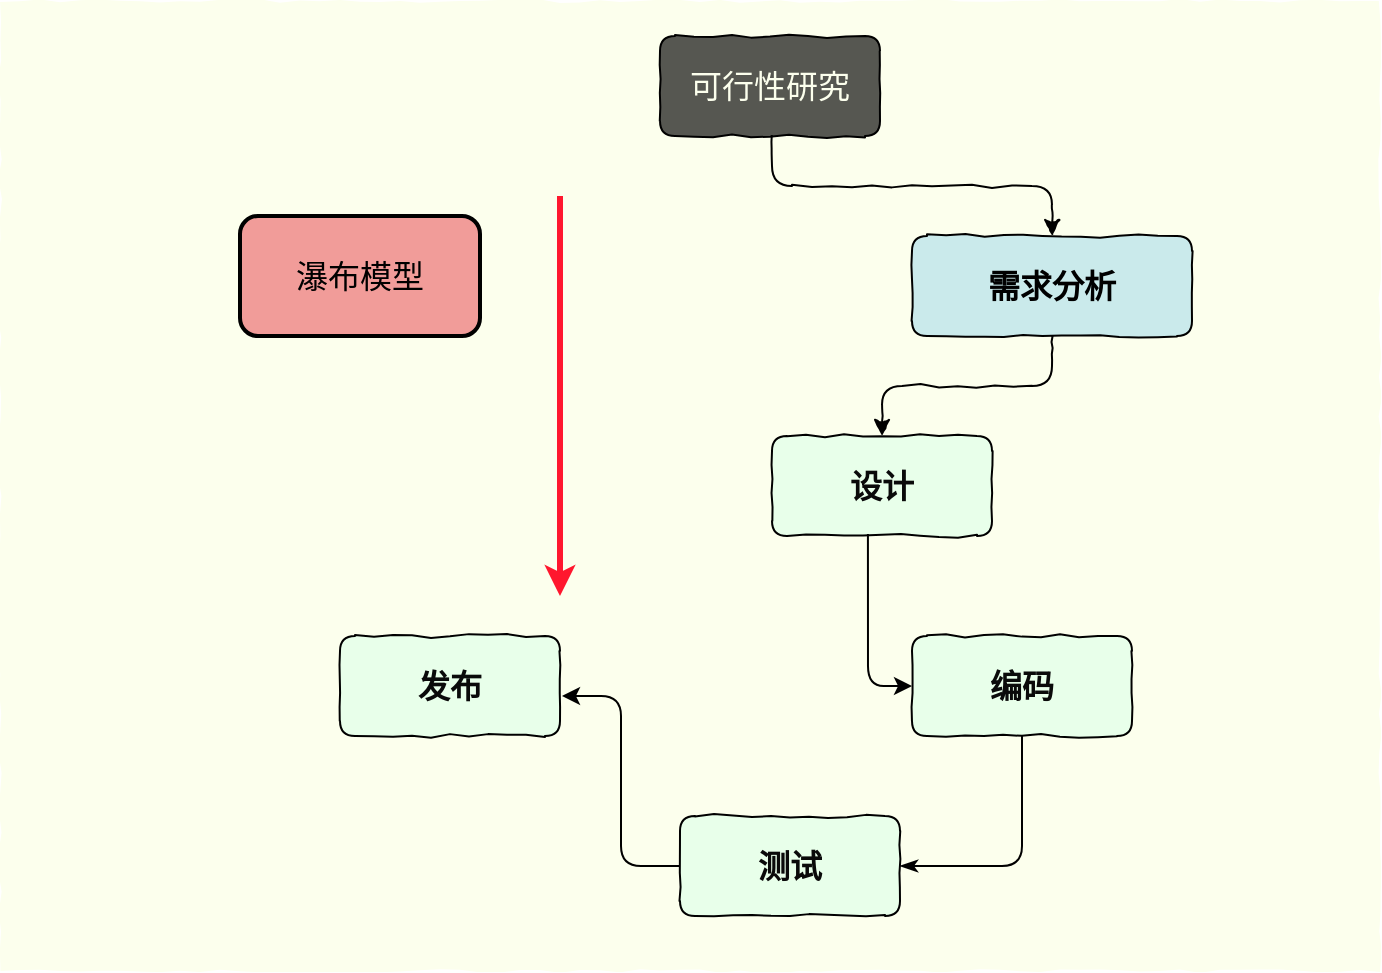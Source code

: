 <mxfile version="15.3.7" type="device"><diagram id="5mRsp6wDI7MZAg-9cu4j" name="Page-1"><mxGraphModel dx="1422" dy="706" grid="1" gridSize="10" guides="1" tooltips="1" connect="1" arrows="1" fold="1" page="1" pageScale="1" pageWidth="827" pageHeight="1169" math="0" shadow="0"><root><mxCell id="0"/><mxCell id="1" parent="0"/><mxCell id="P9sHwOARNmO2dWY_P5Qi-1" value="" style="rounded=0;whiteSpace=wrap;html=1;fillColor=#FCFFED;strokeColor=none;comic=1;" vertex="1" parent="1"><mxGeometry x="50" y="82.5" width="690" height="485" as="geometry"/></mxCell><mxCell id="P9sHwOARNmO2dWY_P5Qi-2" value="&lt;font color=&quot;#fcffed&quot;&gt;&lt;span style=&quot;font-size: 16px&quot;&gt;可行性研究&lt;/span&gt;&lt;/font&gt;" style="rounded=1;whiteSpace=wrap;html=1;fillColor=#565751;comic=1;" vertex="1" parent="1"><mxGeometry x="380" y="100" width="110" height="50" as="geometry"/></mxCell><mxCell id="P9sHwOARNmO2dWY_P5Qi-5" value="&lt;font style=&quot;font-size: 16px&quot;&gt;&lt;b&gt;需求分析&lt;/b&gt;&lt;/font&gt;" style="rounded=1;whiteSpace=wrap;html=1;fillColor=#CAEAEB;comic=1;" vertex="1" parent="1"><mxGeometry x="506" y="200" width="140" height="50" as="geometry"/></mxCell><mxCell id="P9sHwOARNmO2dWY_P5Qi-6" value="&lt;font color=&quot;#0a0a0a&quot;&gt;&lt;span style=&quot;font-size: 16px&quot;&gt;&lt;b&gt;发布&lt;/b&gt;&lt;/span&gt;&lt;/font&gt;" style="rounded=1;whiteSpace=wrap;html=1;fillColor=#E8FFEA;comic=1;" vertex="1" parent="1"><mxGeometry x="220" y="400" width="110" height="50" as="geometry"/></mxCell><mxCell id="P9sHwOARNmO2dWY_P5Qi-7" value="&lt;font color=&quot;#0a0a0a&quot;&gt;&lt;span style=&quot;font-size: 16px&quot;&gt;&lt;b&gt;设计&lt;/b&gt;&lt;/span&gt;&lt;/font&gt;" style="rounded=1;whiteSpace=wrap;html=1;fillColor=#E8FFEA;comic=1;" vertex="1" parent="1"><mxGeometry x="436" y="300" width="110" height="50" as="geometry"/></mxCell><mxCell id="P9sHwOARNmO2dWY_P5Qi-8" value="&lt;font color=&quot;#0a0a0a&quot;&gt;&lt;span style=&quot;font-size: 16px&quot;&gt;&lt;b&gt;编码&lt;/b&gt;&lt;/span&gt;&lt;/font&gt;" style="rounded=1;whiteSpace=wrap;html=1;fillColor=#E8FFEA;comic=1;" vertex="1" parent="1"><mxGeometry x="506" y="400" width="110" height="50" as="geometry"/></mxCell><mxCell id="P9sHwOARNmO2dWY_P5Qi-10" value="" style="edgeStyle=elbowEdgeStyle;elbow=vertical;endArrow=classic;html=1;exitX=0.5;exitY=1;exitDx=0;exitDy=0;comic=1;endFill=1;startArrow=none;startFill=0;" edge="1" parent="1" target="P9sHwOARNmO2dWY_P5Qi-5"><mxGeometry width="50" height="50" relative="1" as="geometry"><mxPoint x="436" y="150" as="sourcePoint"/><mxPoint x="277" y="200" as="targetPoint"/></mxGeometry></mxCell><mxCell id="P9sHwOARNmO2dWY_P5Qi-12" value="" style="edgeStyle=elbowEdgeStyle;elbow=vertical;endArrow=classic;html=1;exitX=0.5;exitY=1;exitDx=0;exitDy=0;entryX=0.5;entryY=0;entryDx=0;entryDy=0;comic=1;endFill=1;startArrow=none;startFill=0;" edge="1" parent="1" target="P9sHwOARNmO2dWY_P5Qi-7"><mxGeometry width="50" height="50" relative="1" as="geometry"><mxPoint x="576" y="250" as="sourcePoint"/><mxPoint x="476" y="305" as="targetPoint"/></mxGeometry></mxCell><mxCell id="P9sHwOARNmO2dWY_P5Qi-13" value="&lt;font color=&quot;#0a0a0a&quot;&gt;&lt;span style=&quot;font-size: 16px&quot;&gt;&lt;b&gt;测试&lt;/b&gt;&lt;/span&gt;&lt;/font&gt;" style="rounded=1;whiteSpace=wrap;html=1;fillColor=#E8FFEA;comic=1;" vertex="1" parent="1"><mxGeometry x="390" y="490" width="110" height="50" as="geometry"/></mxCell><mxCell id="P9sHwOARNmO2dWY_P5Qi-15" value="" style="edgeStyle=elbowEdgeStyle;elbow=horizontal;endArrow=none;html=1;entryX=0;entryY=0.5;entryDx=0;entryDy=0;endFill=0;startArrow=classic;startFill=1;" edge="1" parent="1" target="P9sHwOARNmO2dWY_P5Qi-13"><mxGeometry width="50" height="50" relative="1" as="geometry"><mxPoint x="331" y="430" as="sourcePoint"/><mxPoint x="370" y="505" as="targetPoint"/></mxGeometry></mxCell><mxCell id="P9sHwOARNmO2dWY_P5Qi-16" value="" style="edgeStyle=segmentEdgeStyle;endArrow=none;html=1;exitX=1;exitY=0.5;exitDx=0;exitDy=0;endFill=0;startArrow=classicThin;startFill=1;" edge="1" parent="1" source="P9sHwOARNmO2dWY_P5Qi-13" target="P9sHwOARNmO2dWY_P5Qi-8"><mxGeometry width="50" height="50" relative="1" as="geometry"><mxPoint x="600" y="530" as="sourcePoint"/><mxPoint x="650" y="480" as="targetPoint"/></mxGeometry></mxCell><mxCell id="P9sHwOARNmO2dWY_P5Qi-17" value="" style="edgeStyle=segmentEdgeStyle;endArrow=none;html=1;exitX=0;exitY=0.5;exitDx=0;exitDy=0;entryX=0.436;entryY=0.98;entryDx=0;entryDy=0;entryPerimeter=0;endFill=0;startArrow=classic;startFill=1;" edge="1" parent="1" source="P9sHwOARNmO2dWY_P5Qi-8" target="P9sHwOARNmO2dWY_P5Qi-7"><mxGeometry width="50" height="50" relative="1" as="geometry"><mxPoint x="620" y="462.5" as="sourcePoint"/><mxPoint x="701" y="387.5" as="targetPoint"/></mxGeometry></mxCell><mxCell id="P9sHwOARNmO2dWY_P5Qi-18" value="&lt;font style=&quot;font-size: 16px&quot;&gt;瀑布模型&lt;/font&gt;" style="rounded=1;whiteSpace=wrap;html=1;fillColor=#F19C99;strokeWidth=2;" vertex="1" parent="1"><mxGeometry x="170" y="190" width="120" height="60" as="geometry"/></mxCell><mxCell id="P9sHwOARNmO2dWY_P5Qi-19" value="" style="endArrow=classic;html=1;strokeWidth=3;strokeColor=#FF172E;" edge="1" parent="1"><mxGeometry width="50" height="50" relative="1" as="geometry"><mxPoint x="330" y="180" as="sourcePoint"/><mxPoint x="330" y="380" as="targetPoint"/></mxGeometry></mxCell></root></mxGraphModel></diagram></mxfile>